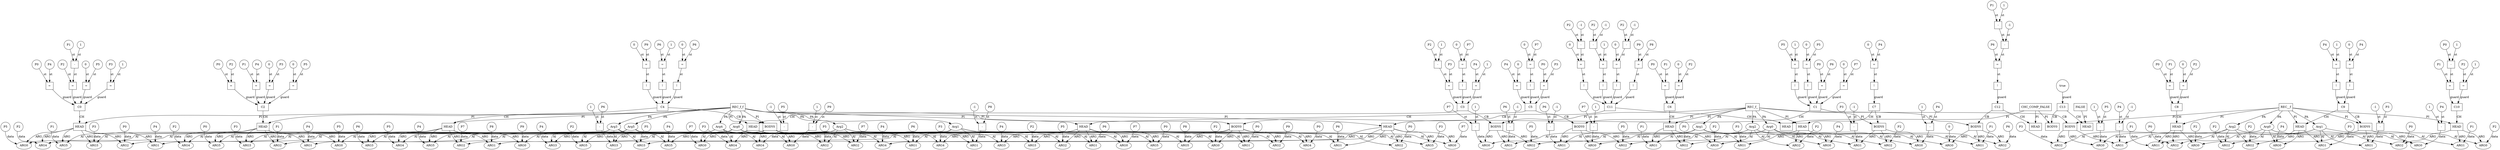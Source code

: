 // Horn Graph
digraph {
	"predicate_0" [label="REC_f_f"  nodeName="predicate_0" class=predicateName GNNNodeID=0 shape="box"]
	"predicateArgument_0" [label="Arg0"  nodeName="predicateArgument_0" class=predicateArgument GNNNodeID=1 shape="ellipse"]
		"predicate_0" -> "predicateArgument_0" [ label="PA"]
	"predicateArgument_1" [label="Arg1"  nodeName="predicateArgument_1" class=predicateArgument GNNNodeID=2 shape="ellipse"]
		"predicate_0" -> "predicateArgument_1" [ label="PA"]
	"predicateArgument_2" [label="Arg2"  nodeName="predicateArgument_2" class=predicateArgument GNNNodeID=3 shape="ellipse"]
		"predicate_0" -> "predicateArgument_2" [ label="PA"]
	"predicateArgument_3" [label="Arg3"  nodeName="predicateArgument_3" class=predicateArgument GNNNodeID=4 shape="ellipse"]
		"predicate_0" -> "predicateArgument_3" [ label="PA"]
	"predicateArgument_4" [label="Arg4"  nodeName="predicateArgument_4" class=predicateArgument GNNNodeID=5 shape="ellipse"]
		"predicate_0" -> "predicateArgument_4" [ label="PA"]
	"predicateArgument_5" [label="Arg5"  nodeName="predicateArgument_5" class=predicateArgument GNNNodeID=6 shape="ellipse"]
		"predicate_0" -> "predicateArgument_5" [ label="PA"]
	"predicate_1" [label="REC__f"  nodeName="predicate_1" class=predicateName GNNNodeID=7 shape="box"]
	"predicateArgument_6" [label="Arg0"  nodeName="predicateArgument_6" class=predicateArgument GNNNodeID=8 shape="ellipse"]
		"predicate_1" -> "predicateArgument_6" [ label="PA"]
	"predicateArgument_7" [label="Arg1"  nodeName="predicateArgument_7" class=predicateArgument GNNNodeID=9 shape="ellipse"]
		"predicate_1" -> "predicateArgument_7" [ label="PA"]
	"predicateArgument_8" [label="Arg2"  nodeName="predicateArgument_8" class=predicateArgument GNNNodeID=10 shape="ellipse"]
		"predicate_1" -> "predicateArgument_8" [ label="PA"]
	"predicate_2" [label="REC_f_"  nodeName="predicate_2" class=predicateName GNNNodeID=11 shape="box"]
	"predicateArgument_9" [label="Arg0"  nodeName="predicateArgument_9" class=predicateArgument GNNNodeID=12 shape="ellipse"]
		"predicate_2" -> "predicateArgument_9" [ label="PA"]
	"predicateArgument_10" [label="Arg1"  nodeName="predicateArgument_10" class=predicateArgument GNNNodeID=13 shape="ellipse"]
		"predicate_2" -> "predicateArgument_10" [ label="PA"]
	"predicateArgument_11" [label="Arg2"  nodeName="predicateArgument_11" class=predicateArgument GNNNodeID=14 shape="ellipse"]
		"predicate_2" -> "predicateArgument_11" [ label="PA"]
	"predicate_3" [label="CHC_COMP_FALSE"  nodeName="predicate_3" class=predicateName GNNNodeID=15 shape="box"]
	"predicate_4" [label="FALSE"  nodeName="predicate_4" class=predicateName GNNNodeID=16 shape="box"]
	"clause_0" [label="C0"  nodeName="clause_0" class=clause GNNNodeID=17 shape="box"]
	"=_18" [label="="  nodeName="=_18" class=operator GNNNodeID=18 shape="square"]
		"=_18" -> "clause_0" [ label="guard"]
	"P0_19" [label="P0"  nodeName="P0_19" class=symbolicConstant GNNNodeID=19 shape="circle"]
		"P0_19" -> "=_18" [ label="st"]
	"P4_20" [label="P4"  nodeName="P4_20" class=symbolicConstant GNNNodeID=20 shape="circle"]
		"P4_20" -> "=_18" [ label="st"]
	"=_21" [label="="  nodeName="=_21" class=operator GNNNodeID=21 shape="square"]
		"=_21" -> "clause_0" [ label="guard"]
	"P2_22" [label="P2"  nodeName="P2_22" class=symbolicConstant GNNNodeID=22 shape="circle"]
		"P2_22" -> "=_21" [ label="st"]
	"-_23" [label="-"  nodeName="-_23" class=operator GNNNodeID=23 shape="square"]
		"-_23" -> "=_21" [ label="st"]
	"P1_24" [label="P1"  nodeName="P1_24" class=symbolicConstant GNNNodeID=24 shape="circle"]
		"P1_24" -> "-_23" [ label="st"]
	"1_25" [label="1"  nodeName="1_25" class=constant GNNNodeID=25 shape="circle"]
		"1_25" -> "-_23" [ label="st"]
	"=_26" [label="="  nodeName="=_26" class=operator GNNNodeID=26 shape="square"]
		"=_26" -> "clause_0" [ label="guard"]
	"0_27" [label="0"  nodeName="0_27" class=constant GNNNodeID=27 shape="circle"]
		"0_27" -> "=_26" [ label="st"]
	"P5_28" [label="P5"  nodeName="P5_28" class=symbolicConstant GNNNodeID=28 shape="circle"]
		"P5_28" -> "=_26" [ label="st"]
	"=_29" [label="="  nodeName="=_29" class=operator GNNNodeID=29 shape="square"]
		"=_29" -> "clause_0" [ label="guard"]
	"P3_30" [label="P3"  nodeName="P3_30" class=symbolicConstant GNNNodeID=30 shape="circle"]
		"P3_30" -> "=_29" [ label="st"]
	"1_31" [label="1"  nodeName="1_31" class=constant GNNNodeID=31 shape="circle"]
		"1_31" -> "=_29" [ label="st"]
	"clauseHead_0" [label="HEAD"  nodeName="clauseHead_0" class=clauseHead GNNNodeID=32 shape="box"]
		"clause_0" -> "clauseHead_0" [ label="CH"]
		"predicate_0" -> "clauseHead_0" [ label="PI"]
	"clauseArgument_0" [label="ARG0"  nodeName="clauseArgument_0" class=clauseArg GNNNodeID=33 shape="ellipse"]
		"clauseHead_0" -> "clauseArgument_0" [ label="ARG"]
		"predicateArgument_0" -> "clauseArgument_0" [ label="AI"]
	"P5_34" [label="P5"  nodeName="P5_34" class=symbolicConstant GNNNodeID=34 shape="circle"]
		"P5_34" -> "clauseArgument_0" [ label="data"]
	"clauseArgument_1" [label="ARG1"  nodeName="clauseArgument_1" class=clauseArg GNNNodeID=35 shape="ellipse"]
		"clauseHead_0" -> "clauseArgument_1" [ label="ARG"]
		"predicateArgument_1" -> "clauseArgument_1" [ label="AI"]
	"P4_36" [label="P4"  nodeName="P4_36" class=symbolicConstant GNNNodeID=36 shape="circle"]
		"P4_36" -> "clauseArgument_1" [ label="data"]
	"clauseArgument_2" [label="ARG2"  nodeName="clauseArgument_2" class=clauseArg GNNNodeID=37 shape="ellipse"]
		"clauseHead_0" -> "clauseArgument_2" [ label="ARG"]
		"predicateArgument_2" -> "clauseArgument_2" [ label="AI"]
	"P0_38" [label="P0"  nodeName="P0_38" class=symbolicConstant GNNNodeID=38 shape="circle"]
		"P0_38" -> "clauseArgument_2" [ label="data"]
	"clauseArgument_3" [label="ARG3"  nodeName="clauseArgument_3" class=clauseArg GNNNodeID=39 shape="ellipse"]
		"clauseHead_0" -> "clauseArgument_3" [ label="ARG"]
		"predicateArgument_3" -> "clauseArgument_3" [ label="AI"]
	"P3_40" [label="P3"  nodeName="P3_40" class=symbolicConstant GNNNodeID=40 shape="circle"]
		"P3_40" -> "clauseArgument_3" [ label="data"]
	"clauseArgument_4" [label="ARG4"  nodeName="clauseArgument_4" class=clauseArg GNNNodeID=41 shape="ellipse"]
		"clauseHead_0" -> "clauseArgument_4" [ label="ARG"]
		"predicateArgument_4" -> "clauseArgument_4" [ label="AI"]
	"P2_42" [label="P2"  nodeName="P2_42" class=symbolicConstant GNNNodeID=42 shape="circle"]
		"P2_42" -> "clauseArgument_4" [ label="data"]
	"clauseArgument_5" [label="ARG5"  nodeName="clauseArgument_5" class=clauseArg GNNNodeID=43 shape="ellipse"]
		"clauseHead_0" -> "clauseArgument_5" [ label="ARG"]
		"predicateArgument_5" -> "clauseArgument_5" [ label="AI"]
	"P1_44" [label="P1"  nodeName="P1_44" class=symbolicConstant GNNNodeID=44 shape="circle"]
		"P1_44" -> "clauseArgument_5" [ label="data"]
	"clause_1" [label="C1"  nodeName="clause_1" class=clause GNNNodeID=45 shape="box"]
	"!_46" [label="!"  nodeName="!_46" class=operator GNNNodeID=46 shape="square"]
		"!_46" -> "clause_1" [ label="guard"]
	"=_47" [label="="  nodeName="=_47" class=operator GNNNodeID=47 shape="square"]
		"=_47" -> "!_46" [ label="st"]
	"P5_48" [label="P5"  nodeName="P5_48" class=symbolicConstant GNNNodeID=48 shape="circle"]
		"P5_48" -> "=_47" [ label="st"]
	"1_49" [label="1"  nodeName="1_49" class=constant GNNNodeID=49 shape="circle"]
		"1_49" -> "=_47" [ label="st"]
	"!_50" [label="!"  nodeName="!_50" class=operator GNNNodeID=50 shape="square"]
		"!_50" -> "clause_1" [ label="guard"]
	"=_51" [label="="  nodeName="=_51" class=operator GNNNodeID=51 shape="square"]
		"=_51" -> "!_50" [ label="st"]
	"0_52" [label="0"  nodeName="0_52" class=constant GNNNodeID=52 shape="circle"]
		"0_52" -> "=_51" [ label="st"]
	"P5_53" [label="P5"  nodeName="P5_53" class=symbolicConstant GNNNodeID=53 shape="circle"]
		"P5_53" -> "=_51" [ label="st"]
	"=_54" [label="="  nodeName="=_54" class=operator GNNNodeID=54 shape="square"]
		"=_54" -> "clause_1" [ label="guard"]
	"P0_55" [label="P0"  nodeName="P0_55" class=symbolicConstant GNNNodeID=55 shape="circle"]
		"P0_55" -> "=_54" [ label="st"]
	"P6_56" [label="P6"  nodeName="P6_56" class=symbolicConstant GNNNodeID=56 shape="circle"]
		"P6_56" -> "=_54" [ label="st"]
	"=_57" [label="="  nodeName="=_57" class=operator GNNNodeID=57 shape="square"]
		"=_57" -> "clause_1" [ label="guard"]
	"0_58" [label="0"  nodeName="0_58" class=constant GNNNodeID=58 shape="circle"]
		"0_58" -> "=_57" [ label="st"]
	"P7_59" [label="P7"  nodeName="P7_59" class=symbolicConstant GNNNodeID=59 shape="circle"]
		"P7_59" -> "=_57" [ label="st"]
	"clauseHead_1" [label="HEAD"  nodeName="clauseHead_1" class=clauseHead GNNNodeID=60 shape="box"]
		"clause_1" -> "clauseHead_1" [ label="CH"]
		"predicate_0" -> "clauseHead_1" [ label="PI"]
	"clauseArgument_6" [label="ARG0"  nodeName="clauseArgument_6" class=clauseArg GNNNodeID=61 shape="ellipse"]
		"clauseHead_1" -> "clauseArgument_6" [ label="ARG"]
		"predicateArgument_0" -> "clauseArgument_6" [ label="AI"]
	"P7_62" [label="P7"  nodeName="P7_62" class=symbolicConstant GNNNodeID=62 shape="circle"]
		"P7_62" -> "clauseArgument_6" [ label="data"]
	"clauseArgument_7" [label="ARG1"  nodeName="clauseArgument_7" class=clauseArg GNNNodeID=63 shape="ellipse"]
		"clauseHead_1" -> "clauseArgument_7" [ label="ARG"]
		"predicateArgument_1" -> "clauseArgument_7" [ label="AI"]
	"P6_64" [label="P6"  nodeName="P6_64" class=symbolicConstant GNNNodeID=64 shape="circle"]
		"P6_64" -> "clauseArgument_7" [ label="data"]
	"clauseArgument_8" [label="ARG2"  nodeName="clauseArgument_8" class=clauseArg GNNNodeID=65 shape="ellipse"]
		"clauseHead_1" -> "clauseArgument_8" [ label="ARG"]
		"predicateArgument_2" -> "clauseArgument_8" [ label="AI"]
	"P0_66" [label="P0"  nodeName="P0_66" class=symbolicConstant GNNNodeID=66 shape="circle"]
		"P0_66" -> "clauseArgument_8" [ label="data"]
	"clauseArgument_9" [label="ARG3"  nodeName="clauseArgument_9" class=clauseArg GNNNodeID=67 shape="ellipse"]
		"clauseHead_1" -> "clauseArgument_9" [ label="ARG"]
		"predicateArgument_3" -> "clauseArgument_9" [ label="AI"]
	"P5_68" [label="P5"  nodeName="P5_68" class=symbolicConstant GNNNodeID=68 shape="circle"]
		"P5_68" -> "clauseArgument_9" [ label="data"]
	"clauseArgument_10" [label="ARG4"  nodeName="clauseArgument_10" class=clauseArg GNNNodeID=69 shape="ellipse"]
		"clauseHead_1" -> "clauseArgument_10" [ label="ARG"]
		"predicateArgument_4" -> "clauseArgument_10" [ label="AI"]
	"P4_70" [label="P4"  nodeName="P4_70" class=symbolicConstant GNNNodeID=70 shape="circle"]
		"P4_70" -> "clauseArgument_10" [ label="data"]
	"clauseArgument_11" [label="ARG5"  nodeName="clauseArgument_11" class=clauseArg GNNNodeID=71 shape="ellipse"]
		"clauseHead_1" -> "clauseArgument_11" [ label="ARG"]
		"predicateArgument_5" -> "clauseArgument_11" [ label="AI"]
	"P3_72" [label="P3"  nodeName="P3_72" class=symbolicConstant GNNNodeID=72 shape="circle"]
		"P3_72" -> "clauseArgument_11" [ label="data"]
	"clauseBody_0" [label="BODY0"  nodeName="clauseBody_0" class=clauseBody GNNNodeID=73 shape="box"]
		"clause_1" -> "clauseBody_0" [ label="CB"]
		"predicate_1" -> "clauseBody_0" [ label="PI"]
	"clauseArgument_12" [label="ARG0"  nodeName="clauseArgument_12" class=clauseArg GNNNodeID=74 shape="ellipse"]
		"clauseBody_0" -> "clauseArgument_12" [ label="ARG"]
		"predicateArgument_6" -> "clauseArgument_12" [ label="AI"]
	"-_75" [label="-"  nodeName="-_75" class=operator GNNNodeID=75 shape="square"]
		"-_75" -> "clauseArgument_12" [ label="data"]
	"P5_76" [label="P5"  nodeName="P5_76" class=symbolicConstant GNNNodeID=76 shape="circle"]
		"P5_76" -> "-_75" [ label="st"]
	"1_77" [label="1"  nodeName="1_77" class=constant GNNNodeID=77 shape="circle"]
		"1_77" -> "-_75" [ label="st"]
	"clauseArgument_13" [label="ARG1"  nodeName="clauseArgument_13" class=clauseArg GNNNodeID=78 shape="ellipse"]
		"clauseBody_0" -> "clauseArgument_13" [ label="ARG"]
		"predicateArgument_7" -> "clauseArgument_13" [ label="AI"]
	"-_79" [label="-"  nodeName="-_79" class=operator GNNNodeID=79 shape="square"]
		"-_79" -> "clauseArgument_13" [ label="data"]
	"P4_80" [label="P4"  nodeName="P4_80" class=symbolicConstant GNNNodeID=80 shape="circle"]
		"P4_80" -> "-_79" [ label="st"]
	"-1_81" [label="-1"  nodeName="-1_81" class=constant GNNNodeID=81 shape="circle"]
		"-1_81" -> "-_79" [ label="st"]
	"clauseArgument_14" [label="ARG2"  nodeName="clauseArgument_14" class=clauseArg GNNNodeID=82 shape="ellipse"]
		"clauseBody_0" -> "clauseArgument_14" [ label="ARG"]
		"predicateArgument_8" -> "clauseArgument_14" [ label="AI"]
	"P3_83" [label="P3"  nodeName="P3_83" class=symbolicConstant GNNNodeID=83 shape="circle"]
		"P3_83" -> "clauseArgument_14" [ label="data"]
	"clause_2" [label="C2"  nodeName="clause_2" class=clause GNNNodeID=84 shape="box"]
	"=_85" [label="="  nodeName="=_85" class=operator GNNNodeID=85 shape="square"]
		"=_85" -> "clause_2" [ label="guard"]
	"P0_86" [label="P0"  nodeName="P0_86" class=symbolicConstant GNNNodeID=86 shape="circle"]
		"P0_86" -> "=_85" [ label="st"]
	"P2_87" [label="P2"  nodeName="P2_87" class=symbolicConstant GNNNodeID=87 shape="circle"]
		"P2_87" -> "=_85" [ label="st"]
	"=_88" [label="="  nodeName="=_88" class=operator GNNNodeID=88 shape="square"]
		"=_88" -> "clause_2" [ label="guard"]
	"P1_89" [label="P1"  nodeName="P1_89" class=symbolicConstant GNNNodeID=89 shape="circle"]
		"P1_89" -> "=_88" [ label="st"]
	"P4_90" [label="P4"  nodeName="P4_90" class=symbolicConstant GNNNodeID=90 shape="circle"]
		"P4_90" -> "=_88" [ label="st"]
	"=_91" [label="="  nodeName="=_91" class=operator GNNNodeID=91 shape="square"]
		"=_91" -> "clause_2" [ label="guard"]
	"0_92" [label="0"  nodeName="0_92" class=constant GNNNodeID=92 shape="circle"]
		"0_92" -> "=_91" [ label="st"]
	"P3_93" [label="P3"  nodeName="P3_93" class=symbolicConstant GNNNodeID=93 shape="circle"]
		"P3_93" -> "=_91" [ label="st"]
	"=_94" [label="="  nodeName="=_94" class=operator GNNNodeID=94 shape="square"]
		"=_94" -> "clause_2" [ label="guard"]
	"0_95" [label="0"  nodeName="0_95" class=constant GNNNodeID=95 shape="circle"]
		"0_95" -> "=_94" [ label="st"]
	"P5_96" [label="P5"  nodeName="P5_96" class=symbolicConstant GNNNodeID=96 shape="circle"]
		"P5_96" -> "=_94" [ label="st"]
	"clauseHead_2" [label="HEAD"  nodeName="clauseHead_2" class=clauseHead GNNNodeID=97 shape="box"]
		"clause_2" -> "clauseHead_2" [ label="CH"]
		"predicate_0" -> "clauseHead_2" [ label="PI"]
	"clauseArgument_15" [label="ARG0"  nodeName="clauseArgument_15" class=clauseArg GNNNodeID=98 shape="ellipse"]
		"clauseHead_2" -> "clauseArgument_15" [ label="ARG"]
		"predicateArgument_0" -> "clauseArgument_15" [ label="AI"]
	"P5_99" [label="P5"  nodeName="P5_99" class=symbolicConstant GNNNodeID=99 shape="circle"]
		"P5_99" -> "clauseArgument_15" [ label="data"]
	"clauseArgument_16" [label="ARG1"  nodeName="clauseArgument_16" class=clauseArg GNNNodeID=100 shape="ellipse"]
		"clauseHead_2" -> "clauseArgument_16" [ label="ARG"]
		"predicateArgument_1" -> "clauseArgument_16" [ label="AI"]
	"P4_101" [label="P4"  nodeName="P4_101" class=symbolicConstant GNNNodeID=101 shape="circle"]
		"P4_101" -> "clauseArgument_16" [ label="data"]
	"clauseArgument_17" [label="ARG2"  nodeName="clauseArgument_17" class=clauseArg GNNNodeID=102 shape="ellipse"]
		"clauseHead_2" -> "clauseArgument_17" [ label="ARG"]
		"predicateArgument_2" -> "clauseArgument_17" [ label="AI"]
	"P1_103" [label="P1"  nodeName="P1_103" class=symbolicConstant GNNNodeID=103 shape="circle"]
		"P1_103" -> "clauseArgument_17" [ label="data"]
	"clauseArgument_18" [label="ARG3"  nodeName="clauseArgument_18" class=clauseArg GNNNodeID=104 shape="ellipse"]
		"clauseHead_2" -> "clauseArgument_18" [ label="ARG"]
		"predicateArgument_3" -> "clauseArgument_18" [ label="AI"]
	"P3_105" [label="P3"  nodeName="P3_105" class=symbolicConstant GNNNodeID=105 shape="circle"]
		"P3_105" -> "clauseArgument_18" [ label="data"]
	"clauseArgument_19" [label="ARG4"  nodeName="clauseArgument_19" class=clauseArg GNNNodeID=106 shape="ellipse"]
		"clauseHead_2" -> "clauseArgument_19" [ label="ARG"]
		"predicateArgument_4" -> "clauseArgument_19" [ label="AI"]
	"P2_107" [label="P2"  nodeName="P2_107" class=symbolicConstant GNNNodeID=107 shape="circle"]
		"P2_107" -> "clauseArgument_19" [ label="data"]
	"clauseArgument_20" [label="ARG5"  nodeName="clauseArgument_20" class=clauseArg GNNNodeID=108 shape="ellipse"]
		"clauseHead_2" -> "clauseArgument_20" [ label="ARG"]
		"predicateArgument_5" -> "clauseArgument_20" [ label="AI"]
	"P0_109" [label="P0"  nodeName="P0_109" class=symbolicConstant GNNNodeID=109 shape="circle"]
		"P0_109" -> "clauseArgument_20" [ label="data"]
	"clause_3" [label="C3"  nodeName="clause_3" class=clause GNNNodeID=110 shape="box"]
	"!_111" [label="!"  nodeName="!_111" class=operator GNNNodeID=111 shape="square"]
		"!_111" -> "clause_3" [ label="guard"]
	"=_112" [label="="  nodeName="=_112" class=operator GNNNodeID=112 shape="square"]
		"=_112" -> "!_111" [ label="st"]
	"0_113" [label="0"  nodeName="0_113" class=constant GNNNodeID=113 shape="circle"]
		"0_113" -> "=_112" [ label="st"]
	"P7_114" [label="P7"  nodeName="P7_114" class=symbolicConstant GNNNodeID=114 shape="circle"]
		"P7_114" -> "=_112" [ label="st"]
	"=_115" [label="="  nodeName="=_115" class=operator GNNNodeID=115 shape="square"]
		"=_115" -> "clause_3" [ label="guard"]
	"P4_116" [label="P4"  nodeName="P4_116" class=symbolicConstant GNNNodeID=116 shape="circle"]
		"P4_116" -> "=_115" [ label="st"]
	"1_117" [label="1"  nodeName="1_117" class=constant GNNNodeID=117 shape="circle"]
		"1_117" -> "=_115" [ label="st"]
	"=_118" [label="="  nodeName="=_118" class=operator GNNNodeID=118 shape="square"]
		"=_118" -> "clause_3" [ label="guard"]
	"P3_119" [label="P3"  nodeName="P3_119" class=symbolicConstant GNNNodeID=119 shape="circle"]
		"P3_119" -> "=_118" [ label="st"]
	"-_120" [label="-"  nodeName="-_120" class=operator GNNNodeID=120 shape="square"]
		"-_120" -> "=_118" [ label="st"]
	"P2_121" [label="P2"  nodeName="P2_121" class=symbolicConstant GNNNodeID=121 shape="circle"]
		"P2_121" -> "-_120" [ label="st"]
	"1_122" [label="1"  nodeName="1_122" class=constant GNNNodeID=122 shape="circle"]
		"1_122" -> "-_120" [ label="st"]
	"clauseHead_3" [label="HEAD"  nodeName="clauseHead_3" class=clauseHead GNNNodeID=123 shape="box"]
		"clause_3" -> "clauseHead_3" [ label="CH"]
		"predicate_0" -> "clauseHead_3" [ label="PI"]
	"clauseArgument_21" [label="ARG0"  nodeName="clauseArgument_21" class=clauseArg GNNNodeID=124 shape="ellipse"]
		"clauseHead_3" -> "clauseArgument_21" [ label="ARG"]
		"predicateArgument_0" -> "clauseArgument_21" [ label="AI"]
	"P7_125" [label="P7"  nodeName="P7_125" class=symbolicConstant GNNNodeID=125 shape="circle"]
		"P7_125" -> "clauseArgument_21" [ label="data"]
	"clauseArgument_22" [label="ARG1"  nodeName="clauseArgument_22" class=clauseArg GNNNodeID=126 shape="ellipse"]
		"clauseHead_3" -> "clauseArgument_22" [ label="ARG"]
		"predicateArgument_1" -> "clauseArgument_22" [ label="AI"]
	"P6_127" [label="P6"  nodeName="P6_127" class=symbolicConstant GNNNodeID=127 shape="circle"]
		"P6_127" -> "clauseArgument_22" [ label="data"]
	"clauseArgument_23" [label="ARG2"  nodeName="clauseArgument_23" class=clauseArg GNNNodeID=128 shape="ellipse"]
		"clauseHead_3" -> "clauseArgument_23" [ label="ARG"]
		"predicateArgument_2" -> "clauseArgument_23" [ label="AI"]
	"P5_129" [label="P5"  nodeName="P5_129" class=symbolicConstant GNNNodeID=129 shape="circle"]
		"P5_129" -> "clauseArgument_23" [ label="data"]
	"clauseArgument_24" [label="ARG3"  nodeName="clauseArgument_24" class=clauseArg GNNNodeID=130 shape="ellipse"]
		"clauseHead_3" -> "clauseArgument_24" [ label="ARG"]
		"predicateArgument_3" -> "clauseArgument_24" [ label="AI"]
	"P4_131" [label="P4"  nodeName="P4_131" class=symbolicConstant GNNNodeID=131 shape="circle"]
		"P4_131" -> "clauseArgument_24" [ label="data"]
	"clauseArgument_25" [label="ARG4"  nodeName="clauseArgument_25" class=clauseArg GNNNodeID=132 shape="ellipse"]
		"clauseHead_3" -> "clauseArgument_25" [ label="ARG"]
		"predicateArgument_4" -> "clauseArgument_25" [ label="AI"]
	"P3_133" [label="P3"  nodeName="P3_133" class=symbolicConstant GNNNodeID=133 shape="circle"]
		"P3_133" -> "clauseArgument_25" [ label="data"]
	"clauseArgument_26" [label="ARG5"  nodeName="clauseArgument_26" class=clauseArg GNNNodeID=134 shape="ellipse"]
		"clauseHead_3" -> "clauseArgument_26" [ label="ARG"]
		"predicateArgument_5" -> "clauseArgument_26" [ label="AI"]
	"P2_135" [label="P2"  nodeName="P2_135" class=symbolicConstant GNNNodeID=135 shape="circle"]
		"P2_135" -> "clauseArgument_26" [ label="data"]
	"clauseBody_1" [label="BODY0"  nodeName="clauseBody_1" class=clauseBody GNNNodeID=136 shape="box"]
		"clause_3" -> "clauseBody_1" [ label="CB"]
		"predicate_2" -> "clauseBody_1" [ label="PI"]
	"clauseArgument_27" [label="ARG0"  nodeName="clauseArgument_27" class=clauseArg GNNNodeID=137 shape="ellipse"]
		"clauseBody_1" -> "clauseArgument_27" [ label="ARG"]
		"predicateArgument_9" -> "clauseArgument_27" [ label="AI"]
	"-_138" [label="-"  nodeName="-_138" class=operator GNNNodeID=138 shape="square"]
		"-_138" -> "clauseArgument_27" [ label="data"]
	"P7_139" [label="P7"  nodeName="P7_139" class=symbolicConstant GNNNodeID=139 shape="circle"]
		"P7_139" -> "-_138" [ label="st"]
	"1_140" [label="1"  nodeName="1_140" class=constant GNNNodeID=140 shape="circle"]
		"1_140" -> "-_138" [ label="st"]
	"clauseArgument_28" [label="ARG1"  nodeName="clauseArgument_28" class=clauseArg GNNNodeID=141 shape="ellipse"]
		"clauseBody_1" -> "clauseArgument_28" [ label="ARG"]
		"predicateArgument_10" -> "clauseArgument_28" [ label="AI"]
	"-_142" [label="-"  nodeName="-_142" class=operator GNNNodeID=142 shape="square"]
		"-_142" -> "clauseArgument_28" [ label="data"]
	"P6_143" [label="P6"  nodeName="P6_143" class=symbolicConstant GNNNodeID=143 shape="circle"]
		"P6_143" -> "-_142" [ label="st"]
	"-1_144" [label="-1"  nodeName="-1_144" class=constant GNNNodeID=144 shape="circle"]
		"-1_144" -> "-_142" [ label="st"]
	"clauseArgument_29" [label="ARG2"  nodeName="clauseArgument_29" class=clauseArg GNNNodeID=145 shape="ellipse"]
		"clauseBody_1" -> "clauseArgument_29" [ label="ARG"]
		"predicateArgument_11" -> "clauseArgument_29" [ label="AI"]
	"P5_146" [label="P5"  nodeName="P5_146" class=symbolicConstant GNNNodeID=146 shape="circle"]
		"P5_146" -> "clauseArgument_29" [ label="data"]
	"clause_4" [label="C4"  nodeName="clause_4" class=clause GNNNodeID=147 shape="box"]
	"!_148" [label="!"  nodeName="!_148" class=operator GNNNodeID=148 shape="square"]
		"!_148" -> "clause_4" [ label="guard"]
	"=_149" [label="="  nodeName="=_149" class=operator GNNNodeID=149 shape="square"]
		"=_149" -> "!_148" [ label="st"]
	"P6_150" [label="P6"  nodeName="P6_150" class=symbolicConstant GNNNodeID=150 shape="circle"]
		"P6_150" -> "=_149" [ label="st"]
	"1_151" [label="1"  nodeName="1_151" class=constant GNNNodeID=151 shape="circle"]
		"1_151" -> "=_149" [ label="st"]
	"!_152" [label="!"  nodeName="!_152" class=operator GNNNodeID=152 shape="square"]
		"!_152" -> "clause_4" [ label="guard"]
	"=_153" [label="="  nodeName="=_153" class=operator GNNNodeID=153 shape="square"]
		"=_153" -> "!_152" [ label="st"]
	"0_154" [label="0"  nodeName="0_154" class=constant GNNNodeID=154 shape="circle"]
		"0_154" -> "=_153" [ label="st"]
	"P6_155" [label="P6"  nodeName="P6_155" class=symbolicConstant GNNNodeID=155 shape="circle"]
		"P6_155" -> "=_153" [ label="st"]
	"!_156" [label="!"  nodeName="!_156" class=operator GNNNodeID=156 shape="square"]
		"!_156" -> "clause_4" [ label="guard"]
	"=_157" [label="="  nodeName="=_157" class=operator GNNNodeID=157 shape="square"]
		"=_157" -> "!_156" [ label="st"]
	"0_158" [label="0"  nodeName="0_158" class=constant GNNNodeID=158 shape="circle"]
		"0_158" -> "=_157" [ label="st"]
	"P9_159" [label="P9"  nodeName="P9_159" class=symbolicConstant GNNNodeID=159 shape="circle"]
		"P9_159" -> "=_157" [ label="st"]
	"clauseHead_4" [label="HEAD"  nodeName="clauseHead_4" class=clauseHead GNNNodeID=160 shape="box"]
		"clause_4" -> "clauseHead_4" [ label="CH"]
		"predicate_0" -> "clauseHead_4" [ label="PI"]
	"clauseArgument_30" [label="ARG0"  nodeName="clauseArgument_30" class=clauseArg GNNNodeID=161 shape="ellipse"]
		"clauseHead_4" -> "clauseArgument_30" [ label="ARG"]
		"predicateArgument_0" -> "clauseArgument_30" [ label="AI"]
	"P9_162" [label="P9"  nodeName="P9_162" class=symbolicConstant GNNNodeID=162 shape="circle"]
		"P9_162" -> "clauseArgument_30" [ label="data"]
	"clauseArgument_31" [label="ARG1"  nodeName="clauseArgument_31" class=clauseArg GNNNodeID=163 shape="ellipse"]
		"clauseHead_4" -> "clauseArgument_31" [ label="ARG"]
		"predicateArgument_1" -> "clauseArgument_31" [ label="AI"]
	"P8_164" [label="P8"  nodeName="P8_164" class=symbolicConstant GNNNodeID=164 shape="circle"]
		"P8_164" -> "clauseArgument_31" [ label="data"]
	"clauseArgument_32" [label="ARG2"  nodeName="clauseArgument_32" class=clauseArg GNNNodeID=165 shape="ellipse"]
		"clauseHead_4" -> "clauseArgument_32" [ label="ARG"]
		"predicateArgument_2" -> "clauseArgument_32" [ label="AI"]
	"P7_166" [label="P7"  nodeName="P7_166" class=symbolicConstant GNNNodeID=166 shape="circle"]
		"P7_166" -> "clauseArgument_32" [ label="data"]
	"clauseArgument_33" [label="ARG3"  nodeName="clauseArgument_33" class=clauseArg GNNNodeID=167 shape="ellipse"]
		"clauseHead_4" -> "clauseArgument_33" [ label="ARG"]
		"predicateArgument_3" -> "clauseArgument_33" [ label="AI"]
	"P6_168" [label="P6"  nodeName="P6_168" class=symbolicConstant GNNNodeID=168 shape="circle"]
		"P6_168" -> "clauseArgument_33" [ label="data"]
	"clauseArgument_34" [label="ARG4"  nodeName="clauseArgument_34" class=clauseArg GNNNodeID=169 shape="ellipse"]
		"clauseHead_4" -> "clauseArgument_34" [ label="ARG"]
		"predicateArgument_4" -> "clauseArgument_34" [ label="AI"]
	"P5_170" [label="P5"  nodeName="P5_170" class=symbolicConstant GNNNodeID=170 shape="circle"]
		"P5_170" -> "clauseArgument_34" [ label="data"]
	"clauseArgument_35" [label="ARG5"  nodeName="clauseArgument_35" class=clauseArg GNNNodeID=171 shape="ellipse"]
		"clauseHead_4" -> "clauseArgument_35" [ label="ARG"]
		"predicateArgument_5" -> "clauseArgument_35" [ label="AI"]
	"P4_172" [label="P4"  nodeName="P4_172" class=symbolicConstant GNNNodeID=172 shape="circle"]
		"P4_172" -> "clauseArgument_35" [ label="data"]
	"clauseBody_2" [label="BODY0"  nodeName="clauseBody_2" class=clauseBody GNNNodeID=173 shape="box"]
		"clause_4" -> "clauseBody_2" [ label="CB"]
		"predicate_0" -> "clauseBody_2" [ label="PI"]
	"clauseArgument_36" [label="ARG0"  nodeName="clauseArgument_36" class=clauseArg GNNNodeID=174 shape="ellipse"]
		"clauseBody_2" -> "clauseArgument_36" [ label="ARG"]
		"predicateArgument_0" -> "clauseArgument_36" [ label="AI"]
	"-_175" [label="-"  nodeName="-_175" class=operator GNNNodeID=175 shape="square"]
		"-_175" -> "clauseArgument_36" [ label="data"]
	"P9_176" [label="P9"  nodeName="P9_176" class=symbolicConstant GNNNodeID=176 shape="circle"]
		"P9_176" -> "-_175" [ label="st"]
	"1_177" [label="1"  nodeName="1_177" class=constant GNNNodeID=177 shape="circle"]
		"1_177" -> "-_175" [ label="st"]
	"clauseArgument_37" [label="ARG1"  nodeName="clauseArgument_37" class=clauseArg GNNNodeID=178 shape="ellipse"]
		"clauseBody_2" -> "clauseArgument_37" [ label="ARG"]
		"predicateArgument_1" -> "clauseArgument_37" [ label="AI"]
	"-_179" [label="-"  nodeName="-_179" class=operator GNNNodeID=179 shape="square"]
		"-_179" -> "clauseArgument_37" [ label="data"]
	"P8_180" [label="P8"  nodeName="P8_180" class=symbolicConstant GNNNodeID=180 shape="circle"]
		"P8_180" -> "-_179" [ label="st"]
	"-1_181" [label="-1"  nodeName="-1_181" class=constant GNNNodeID=181 shape="circle"]
		"-1_181" -> "-_179" [ label="st"]
	"clauseArgument_38" [label="ARG2"  nodeName="clauseArgument_38" class=clauseArg GNNNodeID=182 shape="ellipse"]
		"clauseBody_2" -> "clauseArgument_38" [ label="ARG"]
		"predicateArgument_2" -> "clauseArgument_38" [ label="AI"]
	"P7_183" [label="P7"  nodeName="P7_183" class=symbolicConstant GNNNodeID=183 shape="circle"]
		"P7_183" -> "clauseArgument_38" [ label="data"]
	"clauseArgument_39" [label="ARG3"  nodeName="clauseArgument_39" class=clauseArg GNNNodeID=184 shape="ellipse"]
		"clauseBody_2" -> "clauseArgument_39" [ label="ARG"]
		"predicateArgument_3" -> "clauseArgument_39" [ label="AI"]
	"-_185" [label="-"  nodeName="-_185" class=operator GNNNodeID=185 shape="square"]
		"-_185" -> "clauseArgument_39" [ label="data"]
	"P6_186" [label="P6"  nodeName="P6_186" class=symbolicConstant GNNNodeID=186 shape="circle"]
		"P6_186" -> "-_185" [ label="st"]
	"1_187" [label="1"  nodeName="1_187" class=constant GNNNodeID=187 shape="circle"]
		"1_187" -> "-_185" [ label="st"]
	"clauseArgument_40" [label="ARG4"  nodeName="clauseArgument_40" class=clauseArg GNNNodeID=188 shape="ellipse"]
		"clauseBody_2" -> "clauseArgument_40" [ label="ARG"]
		"predicateArgument_4" -> "clauseArgument_40" [ label="AI"]
	"-_189" [label="-"  nodeName="-_189" class=operator GNNNodeID=189 shape="square"]
		"-_189" -> "clauseArgument_40" [ label="data"]
	"P5_190" [label="P5"  nodeName="P5_190" class=symbolicConstant GNNNodeID=190 shape="circle"]
		"P5_190" -> "-_189" [ label="st"]
	"-1_191" [label="-1"  nodeName="-1_191" class=constant GNNNodeID=191 shape="circle"]
		"-1_191" -> "-_189" [ label="st"]
	"clauseArgument_41" [label="ARG5"  nodeName="clauseArgument_41" class=clauseArg GNNNodeID=192 shape="ellipse"]
		"clauseBody_2" -> "clauseArgument_41" [ label="ARG"]
		"predicateArgument_5" -> "clauseArgument_41" [ label="AI"]
	"P4_193" [label="P4"  nodeName="P4_193" class=symbolicConstant GNNNodeID=193 shape="circle"]
		"P4_193" -> "clauseArgument_41" [ label="data"]
	"clause_5" [label="C5"  nodeName="clause_5" class=clause GNNNodeID=194 shape="box"]
	"!_195" [label="!"  nodeName="!_195" class=operator GNNNodeID=195 shape="square"]
		"!_195" -> "clause_5" [ label="guard"]
	"=_196" [label="="  nodeName="=_196" class=operator GNNNodeID=196 shape="square"]
		"=_196" -> "!_195" [ label="st"]
	"0_197" [label="0"  nodeName="0_197" class=constant GNNNodeID=197 shape="circle"]
		"0_197" -> "=_196" [ label="st"]
	"P7_198" [label="P7"  nodeName="P7_198" class=symbolicConstant GNNNodeID=198 shape="circle"]
		"P7_198" -> "=_196" [ label="st"]
	"=_199" [label="="  nodeName="=_199" class=operator GNNNodeID=199 shape="square"]
		"=_199" -> "clause_5" [ label="guard"]
	"P0_200" [label="P0"  nodeName="P0_200" class=symbolicConstant GNNNodeID=200 shape="circle"]
		"P0_200" -> "=_199" [ label="st"]
	"P3_201" [label="P3"  nodeName="P3_201" class=symbolicConstant GNNNodeID=201 shape="circle"]
		"P3_201" -> "=_199" [ label="st"]
	"=_202" [label="="  nodeName="=_202" class=operator GNNNodeID=202 shape="square"]
		"=_202" -> "clause_5" [ label="guard"]
	"0_203" [label="0"  nodeName="0_203" class=constant GNNNodeID=203 shape="circle"]
		"0_203" -> "=_202" [ label="st"]
	"P4_204" [label="P4"  nodeName="P4_204" class=symbolicConstant GNNNodeID=204 shape="circle"]
		"P4_204" -> "=_202" [ label="st"]
	"clauseHead_5" [label="HEAD"  nodeName="clauseHead_5" class=clauseHead GNNNodeID=205 shape="box"]
		"clause_5" -> "clauseHead_5" [ label="CH"]
		"predicate_0" -> "clauseHead_5" [ label="PI"]
	"clauseArgument_42" [label="ARG0"  nodeName="clauseArgument_42" class=clauseArg GNNNodeID=206 shape="ellipse"]
		"clauseHead_5" -> "clauseArgument_42" [ label="ARG"]
		"predicateArgument_0" -> "clauseArgument_42" [ label="AI"]
	"P7_207" [label="P7"  nodeName="P7_207" class=symbolicConstant GNNNodeID=207 shape="circle"]
		"P7_207" -> "clauseArgument_42" [ label="data"]
	"clauseArgument_43" [label="ARG1"  nodeName="clauseArgument_43" class=clauseArg GNNNodeID=208 shape="ellipse"]
		"clauseHead_5" -> "clauseArgument_43" [ label="ARG"]
		"predicateArgument_1" -> "clauseArgument_43" [ label="AI"]
	"P6_209" [label="P6"  nodeName="P6_209" class=symbolicConstant GNNNodeID=209 shape="circle"]
		"P6_209" -> "clauseArgument_43" [ label="data"]
	"clauseArgument_44" [label="ARG2"  nodeName="clauseArgument_44" class=clauseArg GNNNodeID=210 shape="ellipse"]
		"clauseHead_5" -> "clauseArgument_44" [ label="ARG"]
		"predicateArgument_2" -> "clauseArgument_44" [ label="AI"]
	"P5_211" [label="P5"  nodeName="P5_211" class=symbolicConstant GNNNodeID=211 shape="circle"]
		"P5_211" -> "clauseArgument_44" [ label="data"]
	"clauseArgument_45" [label="ARG3"  nodeName="clauseArgument_45" class=clauseArg GNNNodeID=212 shape="ellipse"]
		"clauseHead_5" -> "clauseArgument_45" [ label="ARG"]
		"predicateArgument_3" -> "clauseArgument_45" [ label="AI"]
	"P4_213" [label="P4"  nodeName="P4_213" class=symbolicConstant GNNNodeID=213 shape="circle"]
		"P4_213" -> "clauseArgument_45" [ label="data"]
	"clauseArgument_46" [label="ARG4"  nodeName="clauseArgument_46" class=clauseArg GNNNodeID=214 shape="ellipse"]
		"clauseHead_5" -> "clauseArgument_46" [ label="ARG"]
		"predicateArgument_4" -> "clauseArgument_46" [ label="AI"]
	"P3_215" [label="P3"  nodeName="P3_215" class=symbolicConstant GNNNodeID=215 shape="circle"]
		"P3_215" -> "clauseArgument_46" [ label="data"]
	"clauseArgument_47" [label="ARG5"  nodeName="clauseArgument_47" class=clauseArg GNNNodeID=216 shape="ellipse"]
		"clauseHead_5" -> "clauseArgument_47" [ label="ARG"]
		"predicateArgument_5" -> "clauseArgument_47" [ label="AI"]
	"P0_217" [label="P0"  nodeName="P0_217" class=symbolicConstant GNNNodeID=217 shape="circle"]
		"P0_217" -> "clauseArgument_47" [ label="data"]
	"clauseBody_3" [label="BODY0"  nodeName="clauseBody_3" class=clauseBody GNNNodeID=218 shape="box"]
		"clause_5" -> "clauseBody_3" [ label="CB"]
		"predicate_2" -> "clauseBody_3" [ label="PI"]
	"clauseArgument_48" [label="ARG0"  nodeName="clauseArgument_48" class=clauseArg GNNNodeID=219 shape="ellipse"]
		"clauseBody_3" -> "clauseArgument_48" [ label="ARG"]
		"predicateArgument_9" -> "clauseArgument_48" [ label="AI"]
	"-_220" [label="-"  nodeName="-_220" class=operator GNNNodeID=220 shape="square"]
		"-_220" -> "clauseArgument_48" [ label="data"]
	"P7_221" [label="P7"  nodeName="P7_221" class=symbolicConstant GNNNodeID=221 shape="circle"]
		"P7_221" -> "-_220" [ label="st"]
	"1_222" [label="1"  nodeName="1_222" class=constant GNNNodeID=222 shape="circle"]
		"1_222" -> "-_220" [ label="st"]
	"clauseArgument_49" [label="ARG1"  nodeName="clauseArgument_49" class=clauseArg GNNNodeID=223 shape="ellipse"]
		"clauseBody_3" -> "clauseArgument_49" [ label="ARG"]
		"predicateArgument_10" -> "clauseArgument_49" [ label="AI"]
	"-_224" [label="-"  nodeName="-_224" class=operator GNNNodeID=224 shape="square"]
		"-_224" -> "clauseArgument_49" [ label="data"]
	"P6_225" [label="P6"  nodeName="P6_225" class=symbolicConstant GNNNodeID=225 shape="circle"]
		"P6_225" -> "-_224" [ label="st"]
	"-1_226" [label="-1"  nodeName="-1_226" class=constant GNNNodeID=226 shape="circle"]
		"-1_226" -> "-_224" [ label="st"]
	"clauseArgument_50" [label="ARG2"  nodeName="clauseArgument_50" class=clauseArg GNNNodeID=227 shape="ellipse"]
		"clauseBody_3" -> "clauseArgument_50" [ label="ARG"]
		"predicateArgument_11" -> "clauseArgument_50" [ label="AI"]
	"P5_228" [label="P5"  nodeName="P5_228" class=symbolicConstant GNNNodeID=228 shape="circle"]
		"P5_228" -> "clauseArgument_50" [ label="data"]
	"clause_6" [label="C6"  nodeName="clause_6" class=clause GNNNodeID=229 shape="box"]
	"=_230" [label="="  nodeName="=_230" class=operator GNNNodeID=230 shape="square"]
		"=_230" -> "clause_6" [ label="guard"]
	"P0_231" [label="P0"  nodeName="P0_231" class=symbolicConstant GNNNodeID=231 shape="circle"]
		"P0_231" -> "=_230" [ label="st"]
	"P1_232" [label="P1"  nodeName="P1_232" class=symbolicConstant GNNNodeID=232 shape="circle"]
		"P1_232" -> "=_230" [ label="st"]
	"=_233" [label="="  nodeName="=_233" class=operator GNNNodeID=233 shape="square"]
		"=_233" -> "clause_6" [ label="guard"]
	"0_234" [label="0"  nodeName="0_234" class=constant GNNNodeID=234 shape="circle"]
		"0_234" -> "=_233" [ label="st"]
	"P2_235" [label="P2"  nodeName="P2_235" class=symbolicConstant GNNNodeID=235 shape="circle"]
		"P2_235" -> "=_233" [ label="st"]
	"clauseHead_6" [label="HEAD"  nodeName="clauseHead_6" class=clauseHead GNNNodeID=236 shape="box"]
		"clause_6" -> "clauseHead_6" [ label="CH"]
		"predicate_2" -> "clauseHead_6" [ label="PI"]
	"clauseArgument_51" [label="ARG0"  nodeName="clauseArgument_51" class=clauseArg GNNNodeID=237 shape="ellipse"]
		"clauseHead_6" -> "clauseArgument_51" [ label="ARG"]
		"predicateArgument_9" -> "clauseArgument_51" [ label="AI"]
	"P2_238" [label="P2"  nodeName="P2_238" class=symbolicConstant GNNNodeID=238 shape="circle"]
		"P2_238" -> "clauseArgument_51" [ label="data"]
	"clauseArgument_52" [label="ARG1"  nodeName="clauseArgument_52" class=clauseArg GNNNodeID=239 shape="ellipse"]
		"clauseHead_6" -> "clauseArgument_52" [ label="ARG"]
		"predicateArgument_10" -> "clauseArgument_52" [ label="AI"]
	"P1_240" [label="P1"  nodeName="P1_240" class=symbolicConstant GNNNodeID=240 shape="circle"]
		"P1_240" -> "clauseArgument_52" [ label="data"]
	"clauseArgument_53" [label="ARG2"  nodeName="clauseArgument_53" class=clauseArg GNNNodeID=241 shape="ellipse"]
		"clauseHead_6" -> "clauseArgument_53" [ label="ARG"]
		"predicateArgument_11" -> "clauseArgument_53" [ label="AI"]
	"P0_242" [label="P0"  nodeName="P0_242" class=symbolicConstant GNNNodeID=242 shape="circle"]
		"P0_242" -> "clauseArgument_53" [ label="data"]
	"clause_7" [label="C7"  nodeName="clause_7" class=clause GNNNodeID=243 shape="box"]
	"!_244" [label="!"  nodeName="!_244" class=operator GNNNodeID=244 shape="square"]
		"!_244" -> "clause_7" [ label="guard"]
	"=_245" [label="="  nodeName="=_245" class=operator GNNNodeID=245 shape="square"]
		"=_245" -> "!_244" [ label="st"]
	"0_246" [label="0"  nodeName="0_246" class=constant GNNNodeID=246 shape="circle"]
		"0_246" -> "=_245" [ label="st"]
	"P4_247" [label="P4"  nodeName="P4_247" class=symbolicConstant GNNNodeID=247 shape="circle"]
		"P4_247" -> "=_245" [ label="st"]
	"clauseHead_7" [label="HEAD"  nodeName="clauseHead_7" class=clauseHead GNNNodeID=248 shape="box"]
		"clause_7" -> "clauseHead_7" [ label="CH"]
		"predicate_2" -> "clauseHead_7" [ label="PI"]
	"clauseArgument_54" [label="ARG0"  nodeName="clauseArgument_54" class=clauseArg GNNNodeID=249 shape="ellipse"]
		"clauseHead_7" -> "clauseArgument_54" [ label="ARG"]
		"predicateArgument_9" -> "clauseArgument_54" [ label="AI"]
	"P4_250" [label="P4"  nodeName="P4_250" class=symbolicConstant GNNNodeID=250 shape="circle"]
		"P4_250" -> "clauseArgument_54" [ label="data"]
	"clauseArgument_55" [label="ARG1"  nodeName="clauseArgument_55" class=clauseArg GNNNodeID=251 shape="ellipse"]
		"clauseHead_7" -> "clauseArgument_55" [ label="ARG"]
		"predicateArgument_10" -> "clauseArgument_55" [ label="AI"]
	"P3_252" [label="P3"  nodeName="P3_252" class=symbolicConstant GNNNodeID=252 shape="circle"]
		"P3_252" -> "clauseArgument_55" [ label="data"]
	"clauseArgument_56" [label="ARG2"  nodeName="clauseArgument_56" class=clauseArg GNNNodeID=253 shape="ellipse"]
		"clauseHead_7" -> "clauseArgument_56" [ label="ARG"]
		"predicateArgument_11" -> "clauseArgument_56" [ label="AI"]
	"P2_254" [label="P2"  nodeName="P2_254" class=symbolicConstant GNNNodeID=254 shape="circle"]
		"P2_254" -> "clauseArgument_56" [ label="data"]
	"clauseBody_4" [label="BODY0"  nodeName="clauseBody_4" class=clauseBody GNNNodeID=255 shape="box"]
		"clause_7" -> "clauseBody_4" [ label="CB"]
		"predicate_2" -> "clauseBody_4" [ label="PI"]
	"clauseArgument_57" [label="ARG0"  nodeName="clauseArgument_57" class=clauseArg GNNNodeID=256 shape="ellipse"]
		"clauseBody_4" -> "clauseArgument_57" [ label="ARG"]
		"predicateArgument_9" -> "clauseArgument_57" [ label="AI"]
	"-_257" [label="-"  nodeName="-_257" class=operator GNNNodeID=257 shape="square"]
		"-_257" -> "clauseArgument_57" [ label="data"]
	"P4_258" [label="P4"  nodeName="P4_258" class=symbolicConstant GNNNodeID=258 shape="circle"]
		"P4_258" -> "-_257" [ label="st"]
	"1_259" [label="1"  nodeName="1_259" class=constant GNNNodeID=259 shape="circle"]
		"1_259" -> "-_257" [ label="st"]
	"clauseArgument_58" [label="ARG1"  nodeName="clauseArgument_58" class=clauseArg GNNNodeID=260 shape="ellipse"]
		"clauseBody_4" -> "clauseArgument_58" [ label="ARG"]
		"predicateArgument_10" -> "clauseArgument_58" [ label="AI"]
	"-_261" [label="-"  nodeName="-_261" class=operator GNNNodeID=261 shape="square"]
		"-_261" -> "clauseArgument_58" [ label="data"]
	"P3_262" [label="P3"  nodeName="P3_262" class=symbolicConstant GNNNodeID=262 shape="circle"]
		"P3_262" -> "-_261" [ label="st"]
	"-1_263" [label="-1"  nodeName="-1_263" class=constant GNNNodeID=263 shape="circle"]
		"-1_263" -> "-_261" [ label="st"]
	"clauseArgument_59" [label="ARG2"  nodeName="clauseArgument_59" class=clauseArg GNNNodeID=264 shape="ellipse"]
		"clauseBody_4" -> "clauseArgument_59" [ label="ARG"]
		"predicateArgument_11" -> "clauseArgument_59" [ label="AI"]
	"P2_265" [label="P2"  nodeName="P2_265" class=symbolicConstant GNNNodeID=265 shape="circle"]
		"P2_265" -> "clauseArgument_59" [ label="data"]
	"clause_8" [label="C8"  nodeName="clause_8" class=clause GNNNodeID=266 shape="box"]
	"=_267" [label="="  nodeName="=_267" class=operator GNNNodeID=267 shape="square"]
		"=_267" -> "clause_8" [ label="guard"]
	"P0_268" [label="P0"  nodeName="P0_268" class=symbolicConstant GNNNodeID=268 shape="circle"]
		"P0_268" -> "=_267" [ label="st"]
	"P1_269" [label="P1"  nodeName="P1_269" class=symbolicConstant GNNNodeID=269 shape="circle"]
		"P1_269" -> "=_267" [ label="st"]
	"=_270" [label="="  nodeName="=_270" class=operator GNNNodeID=270 shape="square"]
		"=_270" -> "clause_8" [ label="guard"]
	"0_271" [label="0"  nodeName="0_271" class=constant GNNNodeID=271 shape="circle"]
		"0_271" -> "=_270" [ label="st"]
	"P2_272" [label="P2"  nodeName="P2_272" class=symbolicConstant GNNNodeID=272 shape="circle"]
		"P2_272" -> "=_270" [ label="st"]
	"clauseHead_8" [label="HEAD"  nodeName="clauseHead_8" class=clauseHead GNNNodeID=273 shape="box"]
		"clause_8" -> "clauseHead_8" [ label="CH"]
		"predicate_1" -> "clauseHead_8" [ label="PI"]
	"clauseArgument_60" [label="ARG0"  nodeName="clauseArgument_60" class=clauseArg GNNNodeID=274 shape="ellipse"]
		"clauseHead_8" -> "clauseArgument_60" [ label="ARG"]
		"predicateArgument_6" -> "clauseArgument_60" [ label="AI"]
	"P2_275" [label="P2"  nodeName="P2_275" class=symbolicConstant GNNNodeID=275 shape="circle"]
		"P2_275" -> "clauseArgument_60" [ label="data"]
	"clauseArgument_61" [label="ARG1"  nodeName="clauseArgument_61" class=clauseArg GNNNodeID=276 shape="ellipse"]
		"clauseHead_8" -> "clauseArgument_61" [ label="ARG"]
		"predicateArgument_7" -> "clauseArgument_61" [ label="AI"]
	"P1_277" [label="P1"  nodeName="P1_277" class=symbolicConstant GNNNodeID=277 shape="circle"]
		"P1_277" -> "clauseArgument_61" [ label="data"]
	"clauseArgument_62" [label="ARG2"  nodeName="clauseArgument_62" class=clauseArg GNNNodeID=278 shape="ellipse"]
		"clauseHead_8" -> "clauseArgument_62" [ label="ARG"]
		"predicateArgument_8" -> "clauseArgument_62" [ label="AI"]
	"P0_279" [label="P0"  nodeName="P0_279" class=symbolicConstant GNNNodeID=279 shape="circle"]
		"P0_279" -> "clauseArgument_62" [ label="data"]
	"clause_9" [label="C9"  nodeName="clause_9" class=clause GNNNodeID=280 shape="box"]
	"!_281" [label="!"  nodeName="!_281" class=operator GNNNodeID=281 shape="square"]
		"!_281" -> "clause_9" [ label="guard"]
	"=_282" [label="="  nodeName="=_282" class=operator GNNNodeID=282 shape="square"]
		"=_282" -> "!_281" [ label="st"]
	"P4_283" [label="P4"  nodeName="P4_283" class=symbolicConstant GNNNodeID=283 shape="circle"]
		"P4_283" -> "=_282" [ label="st"]
	"1_284" [label="1"  nodeName="1_284" class=constant GNNNodeID=284 shape="circle"]
		"1_284" -> "=_282" [ label="st"]
	"!_285" [label="!"  nodeName="!_285" class=operator GNNNodeID=285 shape="square"]
		"!_285" -> "clause_9" [ label="guard"]
	"=_286" [label="="  nodeName="=_286" class=operator GNNNodeID=286 shape="square"]
		"=_286" -> "!_285" [ label="st"]
	"0_287" [label="0"  nodeName="0_287" class=constant GNNNodeID=287 shape="circle"]
		"0_287" -> "=_286" [ label="st"]
	"P4_288" [label="P4"  nodeName="P4_288" class=symbolicConstant GNNNodeID=288 shape="circle"]
		"P4_288" -> "=_286" [ label="st"]
	"clauseHead_9" [label="HEAD"  nodeName="clauseHead_9" class=clauseHead GNNNodeID=289 shape="box"]
		"clause_9" -> "clauseHead_9" [ label="CH"]
		"predicate_1" -> "clauseHead_9" [ label="PI"]
	"clauseArgument_63" [label="ARG0"  nodeName="clauseArgument_63" class=clauseArg GNNNodeID=290 shape="ellipse"]
		"clauseHead_9" -> "clauseArgument_63" [ label="ARG"]
		"predicateArgument_6" -> "clauseArgument_63" [ label="AI"]
	"P4_291" [label="P4"  nodeName="P4_291" class=symbolicConstant GNNNodeID=291 shape="circle"]
		"P4_291" -> "clauseArgument_63" [ label="data"]
	"clauseArgument_64" [label="ARG1"  nodeName="clauseArgument_64" class=clauseArg GNNNodeID=292 shape="ellipse"]
		"clauseHead_9" -> "clauseArgument_64" [ label="ARG"]
		"predicateArgument_7" -> "clauseArgument_64" [ label="AI"]
	"P3_293" [label="P3"  nodeName="P3_293" class=symbolicConstant GNNNodeID=293 shape="circle"]
		"P3_293" -> "clauseArgument_64" [ label="data"]
	"clauseArgument_65" [label="ARG2"  nodeName="clauseArgument_65" class=clauseArg GNNNodeID=294 shape="ellipse"]
		"clauseHead_9" -> "clauseArgument_65" [ label="ARG"]
		"predicateArgument_8" -> "clauseArgument_65" [ label="AI"]
	"P2_295" [label="P2"  nodeName="P2_295" class=symbolicConstant GNNNodeID=295 shape="circle"]
		"P2_295" -> "clauseArgument_65" [ label="data"]
	"clauseBody_5" [label="BODY0"  nodeName="clauseBody_5" class=clauseBody GNNNodeID=296 shape="box"]
		"clause_9" -> "clauseBody_5" [ label="CB"]
		"predicate_1" -> "clauseBody_5" [ label="PI"]
	"clauseArgument_66" [label="ARG0"  nodeName="clauseArgument_66" class=clauseArg GNNNodeID=297 shape="ellipse"]
		"clauseBody_5" -> "clauseArgument_66" [ label="ARG"]
		"predicateArgument_6" -> "clauseArgument_66" [ label="AI"]
	"-_298" [label="-"  nodeName="-_298" class=operator GNNNodeID=298 shape="square"]
		"-_298" -> "clauseArgument_66" [ label="data"]
	"P4_299" [label="P4"  nodeName="P4_299" class=symbolicConstant GNNNodeID=299 shape="circle"]
		"P4_299" -> "-_298" [ label="st"]
	"1_300" [label="1"  nodeName="1_300" class=constant GNNNodeID=300 shape="circle"]
		"1_300" -> "-_298" [ label="st"]
	"clauseArgument_67" [label="ARG1"  nodeName="clauseArgument_67" class=clauseArg GNNNodeID=301 shape="ellipse"]
		"clauseBody_5" -> "clauseArgument_67" [ label="ARG"]
		"predicateArgument_7" -> "clauseArgument_67" [ label="AI"]
	"-_302" [label="-"  nodeName="-_302" class=operator GNNNodeID=302 shape="square"]
		"-_302" -> "clauseArgument_67" [ label="data"]
	"P3_303" [label="P3"  nodeName="P3_303" class=symbolicConstant GNNNodeID=303 shape="circle"]
		"P3_303" -> "-_302" [ label="st"]
	"-1_304" [label="-1"  nodeName="-1_304" class=constant GNNNodeID=304 shape="circle"]
		"-1_304" -> "-_302" [ label="st"]
	"clauseArgument_68" [label="ARG2"  nodeName="clauseArgument_68" class=clauseArg GNNNodeID=305 shape="ellipse"]
		"clauseBody_5" -> "clauseArgument_68" [ label="ARG"]
		"predicateArgument_8" -> "clauseArgument_68" [ label="AI"]
	"P2_306" [label="P2"  nodeName="P2_306" class=symbolicConstant GNNNodeID=306 shape="circle"]
		"P2_306" -> "clauseArgument_68" [ label="data"]
	"clause_10" [label="C10"  nodeName="clause_10" class=clause GNNNodeID=307 shape="box"]
	"=_308" [label="="  nodeName="=_308" class=operator GNNNodeID=308 shape="square"]
		"=_308" -> "clause_10" [ label="guard"]
	"P1_309" [label="P1"  nodeName="P1_309" class=symbolicConstant GNNNodeID=309 shape="circle"]
		"P1_309" -> "=_308" [ label="st"]
	"-_310" [label="-"  nodeName="-_310" class=operator GNNNodeID=310 shape="square"]
		"-_310" -> "=_308" [ label="st"]
	"P0_311" [label="P0"  nodeName="P0_311" class=symbolicConstant GNNNodeID=311 shape="circle"]
		"P0_311" -> "-_310" [ label="st"]
	"1_312" [label="1"  nodeName="1_312" class=constant GNNNodeID=312 shape="circle"]
		"1_312" -> "-_310" [ label="st"]
	"=_313" [label="="  nodeName="=_313" class=operator GNNNodeID=313 shape="square"]
		"=_313" -> "clause_10" [ label="guard"]
	"P2_314" [label="P2"  nodeName="P2_314" class=symbolicConstant GNNNodeID=314 shape="circle"]
		"P2_314" -> "=_313" [ label="st"]
	"1_315" [label="1"  nodeName="1_315" class=constant GNNNodeID=315 shape="circle"]
		"1_315" -> "=_313" [ label="st"]
	"clauseHead_10" [label="HEAD"  nodeName="clauseHead_10" class=clauseHead GNNNodeID=316 shape="box"]
		"clause_10" -> "clauseHead_10" [ label="CH"]
		"predicate_1" -> "clauseHead_10" [ label="PI"]
	"clauseArgument_69" [label="ARG0"  nodeName="clauseArgument_69" class=clauseArg GNNNodeID=317 shape="ellipse"]
		"clauseHead_10" -> "clauseArgument_69" [ label="ARG"]
		"predicateArgument_6" -> "clauseArgument_69" [ label="AI"]
	"P2_318" [label="P2"  nodeName="P2_318" class=symbolicConstant GNNNodeID=318 shape="circle"]
		"P2_318" -> "clauseArgument_69" [ label="data"]
	"clauseArgument_70" [label="ARG1"  nodeName="clauseArgument_70" class=clauseArg GNNNodeID=319 shape="ellipse"]
		"clauseHead_10" -> "clauseArgument_70" [ label="ARG"]
		"predicateArgument_7" -> "clauseArgument_70" [ label="AI"]
	"P1_320" [label="P1"  nodeName="P1_320" class=symbolicConstant GNNNodeID=320 shape="circle"]
		"P1_320" -> "clauseArgument_70" [ label="data"]
	"clauseArgument_71" [label="ARG2"  nodeName="clauseArgument_71" class=clauseArg GNNNodeID=321 shape="ellipse"]
		"clauseHead_10" -> "clauseArgument_71" [ label="ARG"]
		"predicateArgument_8" -> "clauseArgument_71" [ label="AI"]
	"P0_322" [label="P0"  nodeName="P0_322" class=symbolicConstant GNNNodeID=322 shape="circle"]
		"P0_322" -> "clauseArgument_71" [ label="data"]
	"clause_11" [label="C11"  nodeName="clause_11" class=clause GNNNodeID=323 shape="box"]
	"!_324" [label="!"  nodeName="!_324" class=operator GNNNodeID=324 shape="square"]
		"!_324" -> "clause_11" [ label="guard"]
	"=_325" [label="="  nodeName="=_325" class=operator GNNNodeID=325 shape="square"]
		"=_325" -> "!_324" [ label="st"]
	"0_326" [label="0"  nodeName="0_326" class=constant GNNNodeID=326 shape="circle"]
		"0_326" -> "=_325" [ label="st"]
	"-_327" [label="-"  nodeName="-_327" class=operator GNNNodeID=327 shape="square"]
		"-_327" -> "=_325" [ label="st"]
	"P2_328" [label="P2"  nodeName="P2_328" class=symbolicConstant GNNNodeID=328 shape="circle"]
		"P2_328" -> "-_327" [ label="st"]
	"-1_329" [label="-1"  nodeName="-1_329" class=constant GNNNodeID=329 shape="circle"]
		"-1_329" -> "-_327" [ label="st"]
	"!_330" [label="!"  nodeName="!_330" class=operator GNNNodeID=330 shape="square"]
		"!_330" -> "clause_11" [ label="guard"]
	"=_331" [label="="  nodeName="=_331" class=operator GNNNodeID=331 shape="square"]
		"=_331" -> "!_330" [ label="st"]
	"-_332" [label="-"  nodeName="-_332" class=operator GNNNodeID=332 shape="square"]
		"-_332" -> "=_331" [ label="st"]
	"P2_333" [label="P2"  nodeName="P2_333" class=symbolicConstant GNNNodeID=333 shape="circle"]
		"P2_333" -> "-_332" [ label="st"]
	"-1_334" [label="-1"  nodeName="-1_334" class=constant GNNNodeID=334 shape="circle"]
		"-1_334" -> "-_332" [ label="st"]
	"1_335" [label="1"  nodeName="1_335" class=constant GNNNodeID=335 shape="circle"]
		"1_335" -> "=_331" [ label="st"]
	"!_336" [label="!"  nodeName="!_336" class=operator GNNNodeID=336 shape="square"]
		"!_336" -> "clause_11" [ label="guard"]
	"=_337" [label="="  nodeName="=_337" class=operator GNNNodeID=337 shape="square"]
		"=_337" -> "!_336" [ label="st"]
	"0_338" [label="0"  nodeName="0_338" class=constant GNNNodeID=338 shape="circle"]
		"0_338" -> "=_337" [ label="st"]
	"-_339" [label="-"  nodeName="-_339" class=operator GNNNodeID=339 shape="square"]
		"-_339" -> "=_337" [ label="st"]
	"P2_340" [label="P2"  nodeName="P2_340" class=symbolicConstant GNNNodeID=340 shape="circle"]
		"P2_340" -> "-_339" [ label="st"]
	"-1_341" [label="-1"  nodeName="-1_341" class=constant GNNNodeID=341 shape="circle"]
		"-1_341" -> "-_339" [ label="st"]
	"!_342" [label="!"  nodeName="!_342" class=operator GNNNodeID=342 shape="square"]
		"!_342" -> "clause_11" [ label="guard"]
	"=_343" [label="="  nodeName="=_343" class=operator GNNNodeID=343 shape="square"]
		"=_343" -> "!_342" [ label="st"]
	"P9_344" [label="P9"  nodeName="P9_344" class=symbolicConstant GNNNodeID=344 shape="circle"]
		"P9_344" -> "=_343" [ label="st"]
	"P8_345" [label="P8"  nodeName="P8_345" class=symbolicConstant GNNNodeID=345 shape="circle"]
		"P8_345" -> "=_343" [ label="st"]
	"clauseHead_11" [label="HEAD"  nodeName="clauseHead_11" class=clauseHead GNNNodeID=346 shape="box"]
		"clause_11" -> "clauseHead_11" [ label="CH"]
		"predicate_3" -> "clauseHead_11" [ label="PI"]
	"clauseBody_6" [label="BODY0"  nodeName="clauseBody_6" class=clauseBody GNNNodeID=347 shape="box"]
		"clause_11" -> "clauseBody_6" [ label="CB"]
		"predicate_0" -> "clauseBody_6" [ label="PI"]
	"clauseArgument_72" [label="ARG0"  nodeName="clauseArgument_72" class=clauseArg GNNNodeID=348 shape="ellipse"]
		"clauseBody_6" -> "clauseArgument_72" [ label="ARG"]
		"predicateArgument_0" -> "clauseArgument_72" [ label="AI"]
	"P2_349" [label="P2"  nodeName="P2_349" class=symbolicConstant GNNNodeID=349 shape="circle"]
		"P2_349" -> "clauseArgument_72" [ label="data"]
	"clauseArgument_73" [label="ARG1"  nodeName="clauseArgument_73" class=clauseArg GNNNodeID=350 shape="ellipse"]
		"clauseBody_6" -> "clauseArgument_73" [ label="ARG"]
		"predicateArgument_1" -> "clauseArgument_73" [ label="AI"]
	"P0_351" [label="P0"  nodeName="P0_351" class=symbolicConstant GNNNodeID=351 shape="circle"]
		"P0_351" -> "clauseArgument_73" [ label="data"]
	"clauseArgument_74" [label="ARG2"  nodeName="clauseArgument_74" class=clauseArg GNNNodeID=352 shape="ellipse"]
		"clauseBody_6" -> "clauseArgument_74" [ label="ARG"]
		"predicateArgument_2" -> "clauseArgument_74" [ label="AI"]
	"P9_353" [label="P9"  nodeName="P9_353" class=symbolicConstant GNNNodeID=353 shape="circle"]
		"P9_353" -> "clauseArgument_74" [ label="data"]
	"clauseArgument_75" [label="ARG3"  nodeName="clauseArgument_75" class=clauseArg GNNNodeID=354 shape="ellipse"]
		"clauseBody_6" -> "clauseArgument_75" [ label="ARG"]
		"predicateArgument_3" -> "clauseArgument_75" [ label="AI"]
	"P2_355" [label="P2"  nodeName="P2_355" class=symbolicConstant GNNNodeID=355 shape="circle"]
		"P2_355" -> "clauseArgument_75" [ label="data"]
	"clauseArgument_76" [label="ARG4"  nodeName="clauseArgument_76" class=clauseArg GNNNodeID=356 shape="ellipse"]
		"clauseBody_6" -> "clauseArgument_76" [ label="ARG"]
		"predicateArgument_4" -> "clauseArgument_76" [ label="AI"]
	"P0_357" [label="P0"  nodeName="P0_357" class=symbolicConstant GNNNodeID=357 shape="circle"]
		"P0_357" -> "clauseArgument_76" [ label="data"]
	"clauseArgument_77" [label="ARG5"  nodeName="clauseArgument_77" class=clauseArg GNNNodeID=358 shape="ellipse"]
		"clauseBody_6" -> "clauseArgument_77" [ label="ARG"]
		"predicateArgument_5" -> "clauseArgument_77" [ label="AI"]
	"P8_359" [label="P8"  nodeName="P8_359" class=symbolicConstant GNNNodeID=359 shape="circle"]
		"P8_359" -> "clauseArgument_77" [ label="data"]
	"clause_12" [label="C12"  nodeName="clause_12" class=clause GNNNodeID=360 shape="box"]
	"!_361" [label="!"  nodeName="!_361" class=operator GNNNodeID=361 shape="square"]
		"!_361" -> "clause_12" [ label="guard"]
	"=_362" [label="="  nodeName="=_362" class=operator GNNNodeID=362 shape="square"]
		"=_362" -> "!_361" [ label="st"]
	"P6_363" [label="P6"  nodeName="P6_363" class=symbolicConstant GNNNodeID=363 shape="circle"]
		"P6_363" -> "=_362" [ label="st"]
	"-_364" [label="-"  nodeName="-_364" class=operator GNNNodeID=364 shape="square"]
		"-_364" -> "=_362" [ label="st"]
	"-_365" [label="-"  nodeName="-_365" class=operator GNNNodeID=365 shape="square"]
		"-_365" -> "-_364" [ label="st"]
	"P1_366" [label="P1"  nodeName="P1_366" class=symbolicConstant GNNNodeID=366 shape="circle"]
		"P1_366" -> "-_365" [ label="st"]
	"1_367" [label="1"  nodeName="1_367" class=constant GNNNodeID=367 shape="circle"]
		"1_367" -> "-_365" [ label="st"]
	"-1_368" [label="-1"  nodeName="-1_368" class=constant GNNNodeID=368 shape="circle"]
		"-1_368" -> "-_364" [ label="st"]
	"clauseHead_12" [label="HEAD"  nodeName="clauseHead_12" class=clauseHead GNNNodeID=369 shape="box"]
		"clause_12" -> "clauseHead_12" [ label="CH"]
		"predicate_3" -> "clauseHead_12" [ label="PI"]
	"clauseBody_7" [label="BODY0"  nodeName="clauseBody_7" class=clauseBody GNNNodeID=370 shape="box"]
		"clause_12" -> "clauseBody_7" [ label="CB"]
		"predicate_2" -> "clauseBody_7" [ label="PI"]
	"clauseArgument_78" [label="ARG0"  nodeName="clauseArgument_78" class=clauseArg GNNNodeID=371 shape="ellipse"]
		"clauseBody_7" -> "clauseArgument_78" [ label="ARG"]
		"predicateArgument_9" -> "clauseArgument_78" [ label="AI"]
	"0_372" [label="0"  nodeName="0_372" class=constant GNNNodeID=372 shape="circle"]
		"0_372" -> "clauseArgument_78" [ label="data"]
	"clauseArgument_79" [label="ARG1"  nodeName="clauseArgument_79" class=clauseArg GNNNodeID=373 shape="ellipse"]
		"clauseBody_7" -> "clauseArgument_79" [ label="ARG"]
		"predicateArgument_10" -> "clauseArgument_79" [ label="AI"]
	"P1_374" [label="P1"  nodeName="P1_374" class=symbolicConstant GNNNodeID=374 shape="circle"]
		"P1_374" -> "clauseArgument_79" [ label="data"]
	"clauseArgument_80" [label="ARG2"  nodeName="clauseArgument_80" class=clauseArg GNNNodeID=375 shape="ellipse"]
		"clauseBody_7" -> "clauseArgument_80" [ label="ARG"]
		"predicateArgument_11" -> "clauseArgument_80" [ label="AI"]
	"P6_376" [label="P6"  nodeName="P6_376" class=symbolicConstant GNNNodeID=376 shape="circle"]
		"P6_376" -> "clauseArgument_80" [ label="data"]
	"clause_13" [label="C13"  nodeName="clause_13" class=clause GNNNodeID=377 shape="box"]
	"true_378" [label="true"  nodeName="true_378" class=constant GNNNodeID=378 shape="circle"]
		"true_378" -> "clause_13" [ label="guard"]
	"clauseHead_13" [label="HEAD"  nodeName="clauseHead_13" class=clauseHead GNNNodeID=379 shape="box"]
		"clause_13" -> "clauseHead_13" [ label="CH"]
		"predicate_4" -> "clauseHead_13" [ label="PI"]
	"clauseBody_8" [label="BODY0"  nodeName="clauseBody_8" class=clauseBody GNNNodeID=380 shape="box"]
		"clause_13" -> "clauseBody_8" [ label="CB"]
		"predicate_3" -> "clauseBody_8" [ label="PI"]
}
